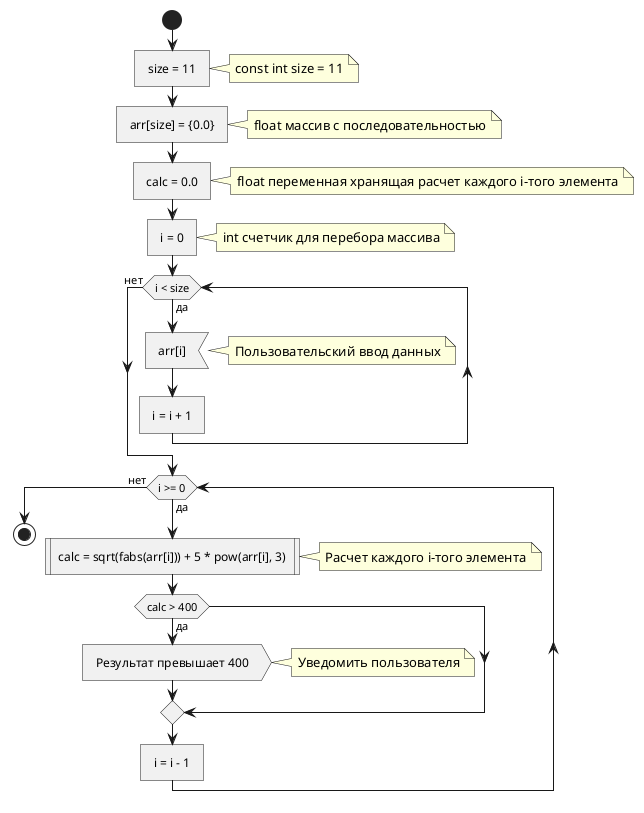 @startuml

start

: size = 11 ]
note right: const int size = 11
: arr[size] = {0.0} ]
note right: float массив с последовательностью
: calc = 0.0 ]
note right: float переменная хранящая расчет каждого i-того элемента
: i = 0 ]
note right: int счетчик для перебора массива

while (i < size) is (да)
	: arr[i] <
	note right: Пользовательский ввод данных
	: i = i + 1 ]
endwhile (нет)

while (i >= 0) is (да)
	: calc = sqrt(fabs(arr[i])) + 5 * pow(arr[i], 3) |
	note right: Расчет каждого i-того элемента
	if (calc > 400) then (да)
		: Результат превышает 400 >
		note right: Уведомить пользователя
	endif
	: i = i - 1 ]
endwhile (нет)

stop

@enduml
